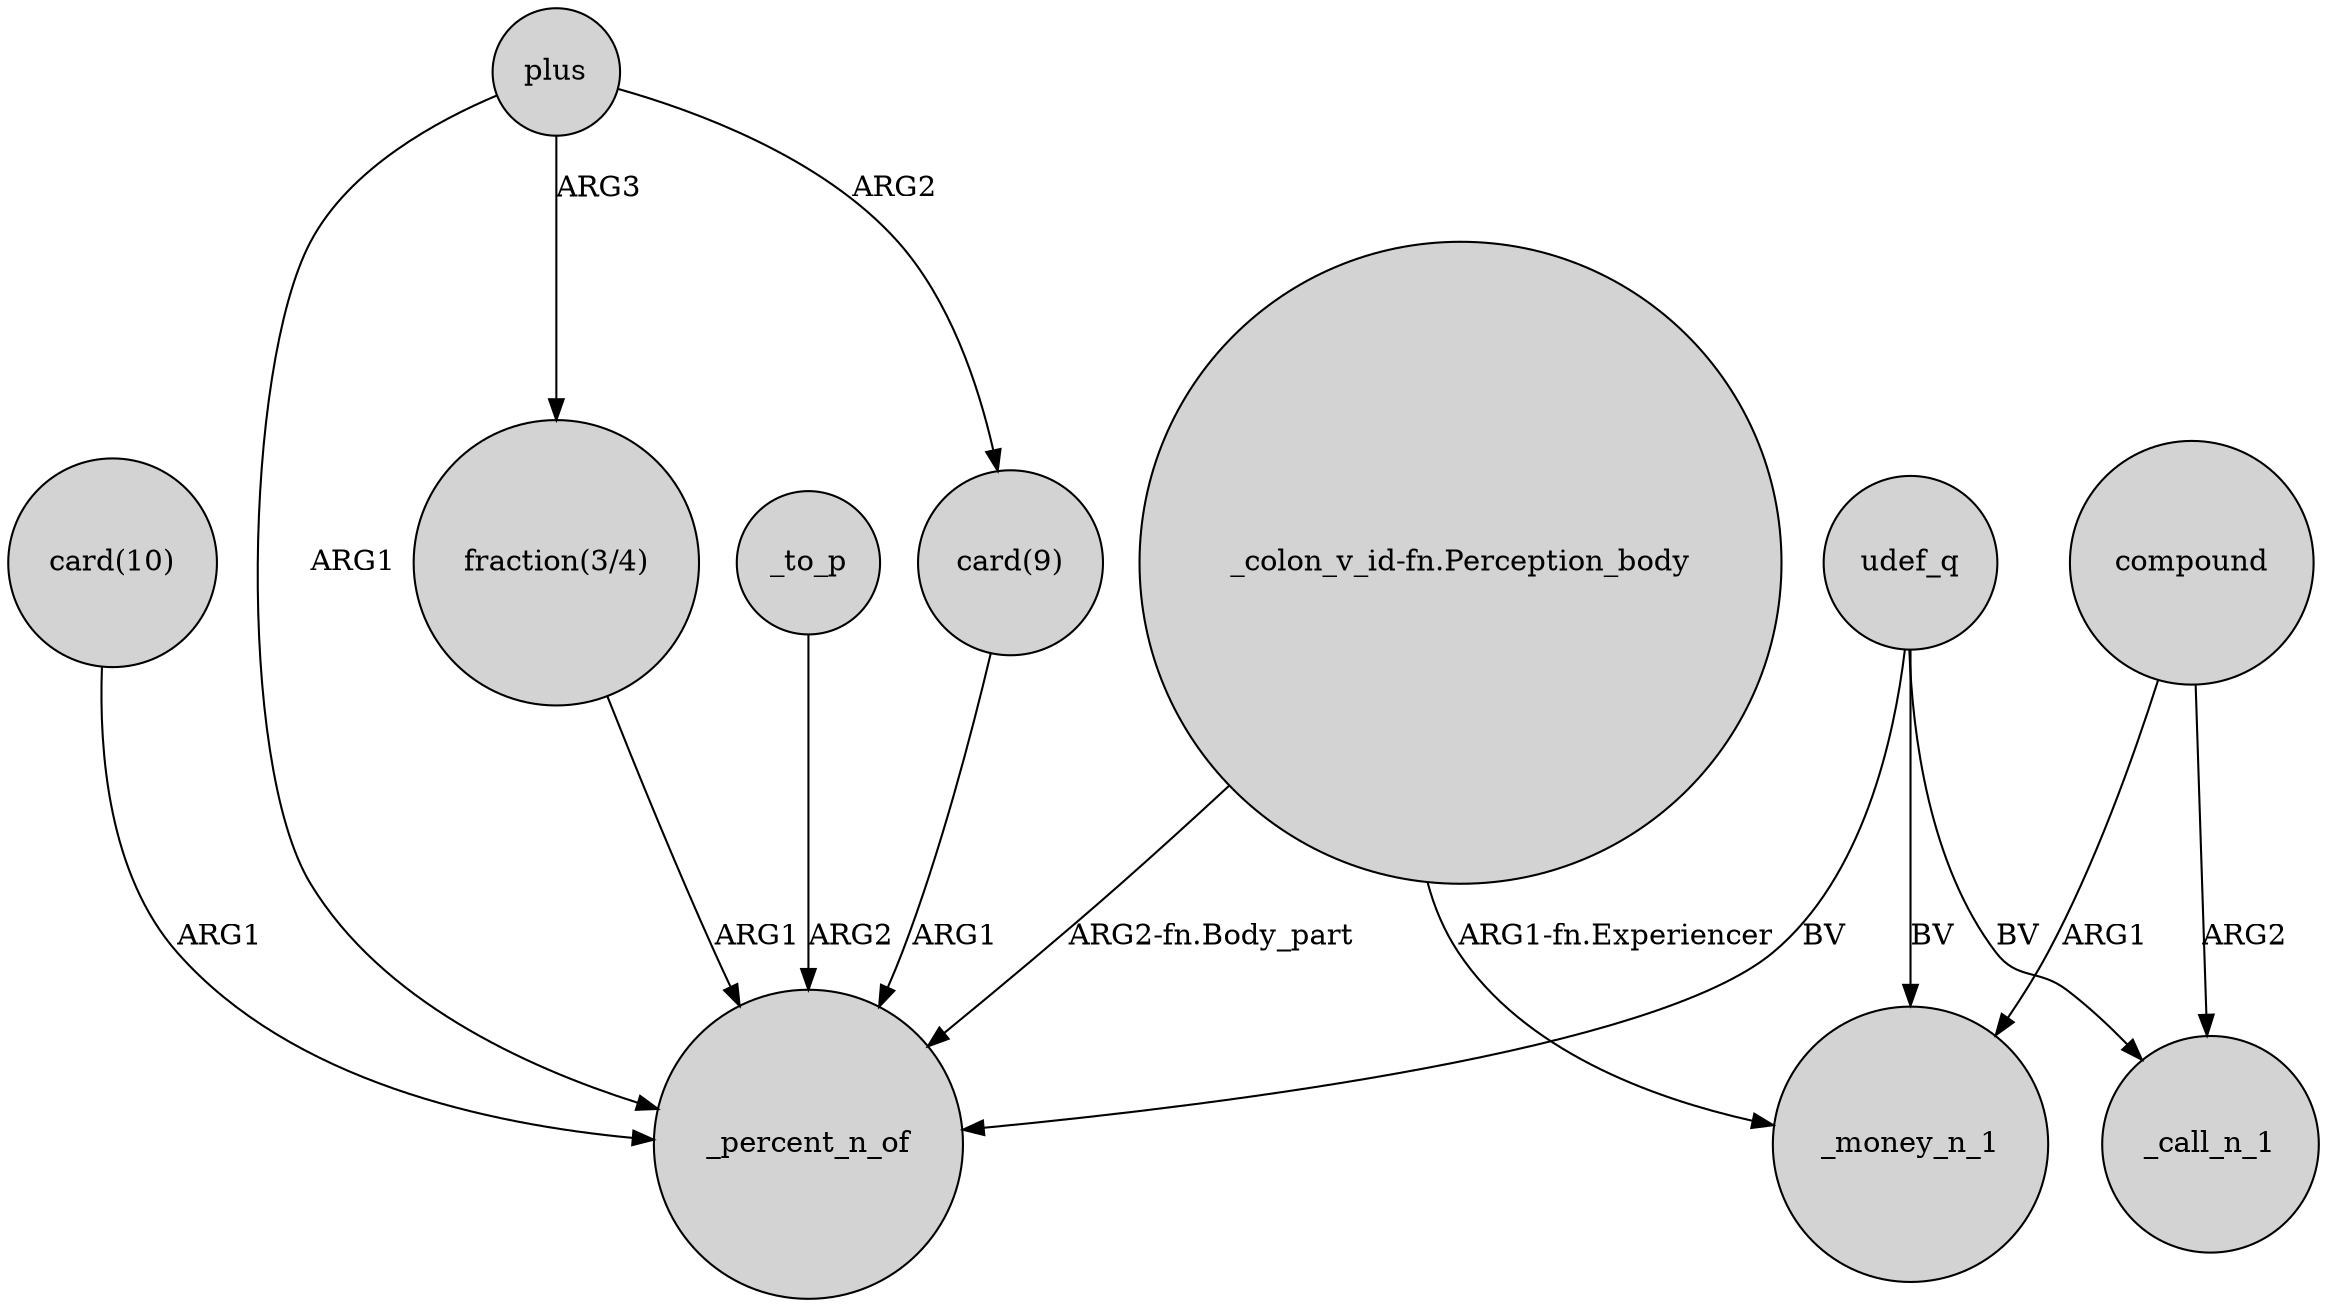 digraph {
	node [shape=circle style=filled]
	"card(9)" -> _percent_n_of [label=ARG1]
	udef_q -> _money_n_1 [label=BV]
	udef_q -> _percent_n_of [label=BV]
	"fraction(3/4)" -> _percent_n_of [label=ARG1]
	_to_p -> _percent_n_of [label=ARG2]
	plus -> "fraction(3/4)" [label=ARG3]
	plus -> "card(9)" [label=ARG2]
	"_colon_v_id-fn.Perception_body" -> _money_n_1 [label="ARG1-fn.Experiencer"]
	"card(10)" -> _percent_n_of [label=ARG1]
	compound -> _call_n_1 [label=ARG2]
	udef_q -> _call_n_1 [label=BV]
	"_colon_v_id-fn.Perception_body" -> _percent_n_of [label="ARG2-fn.Body_part"]
	plus -> _percent_n_of [label=ARG1]
	compound -> _money_n_1 [label=ARG1]
}
